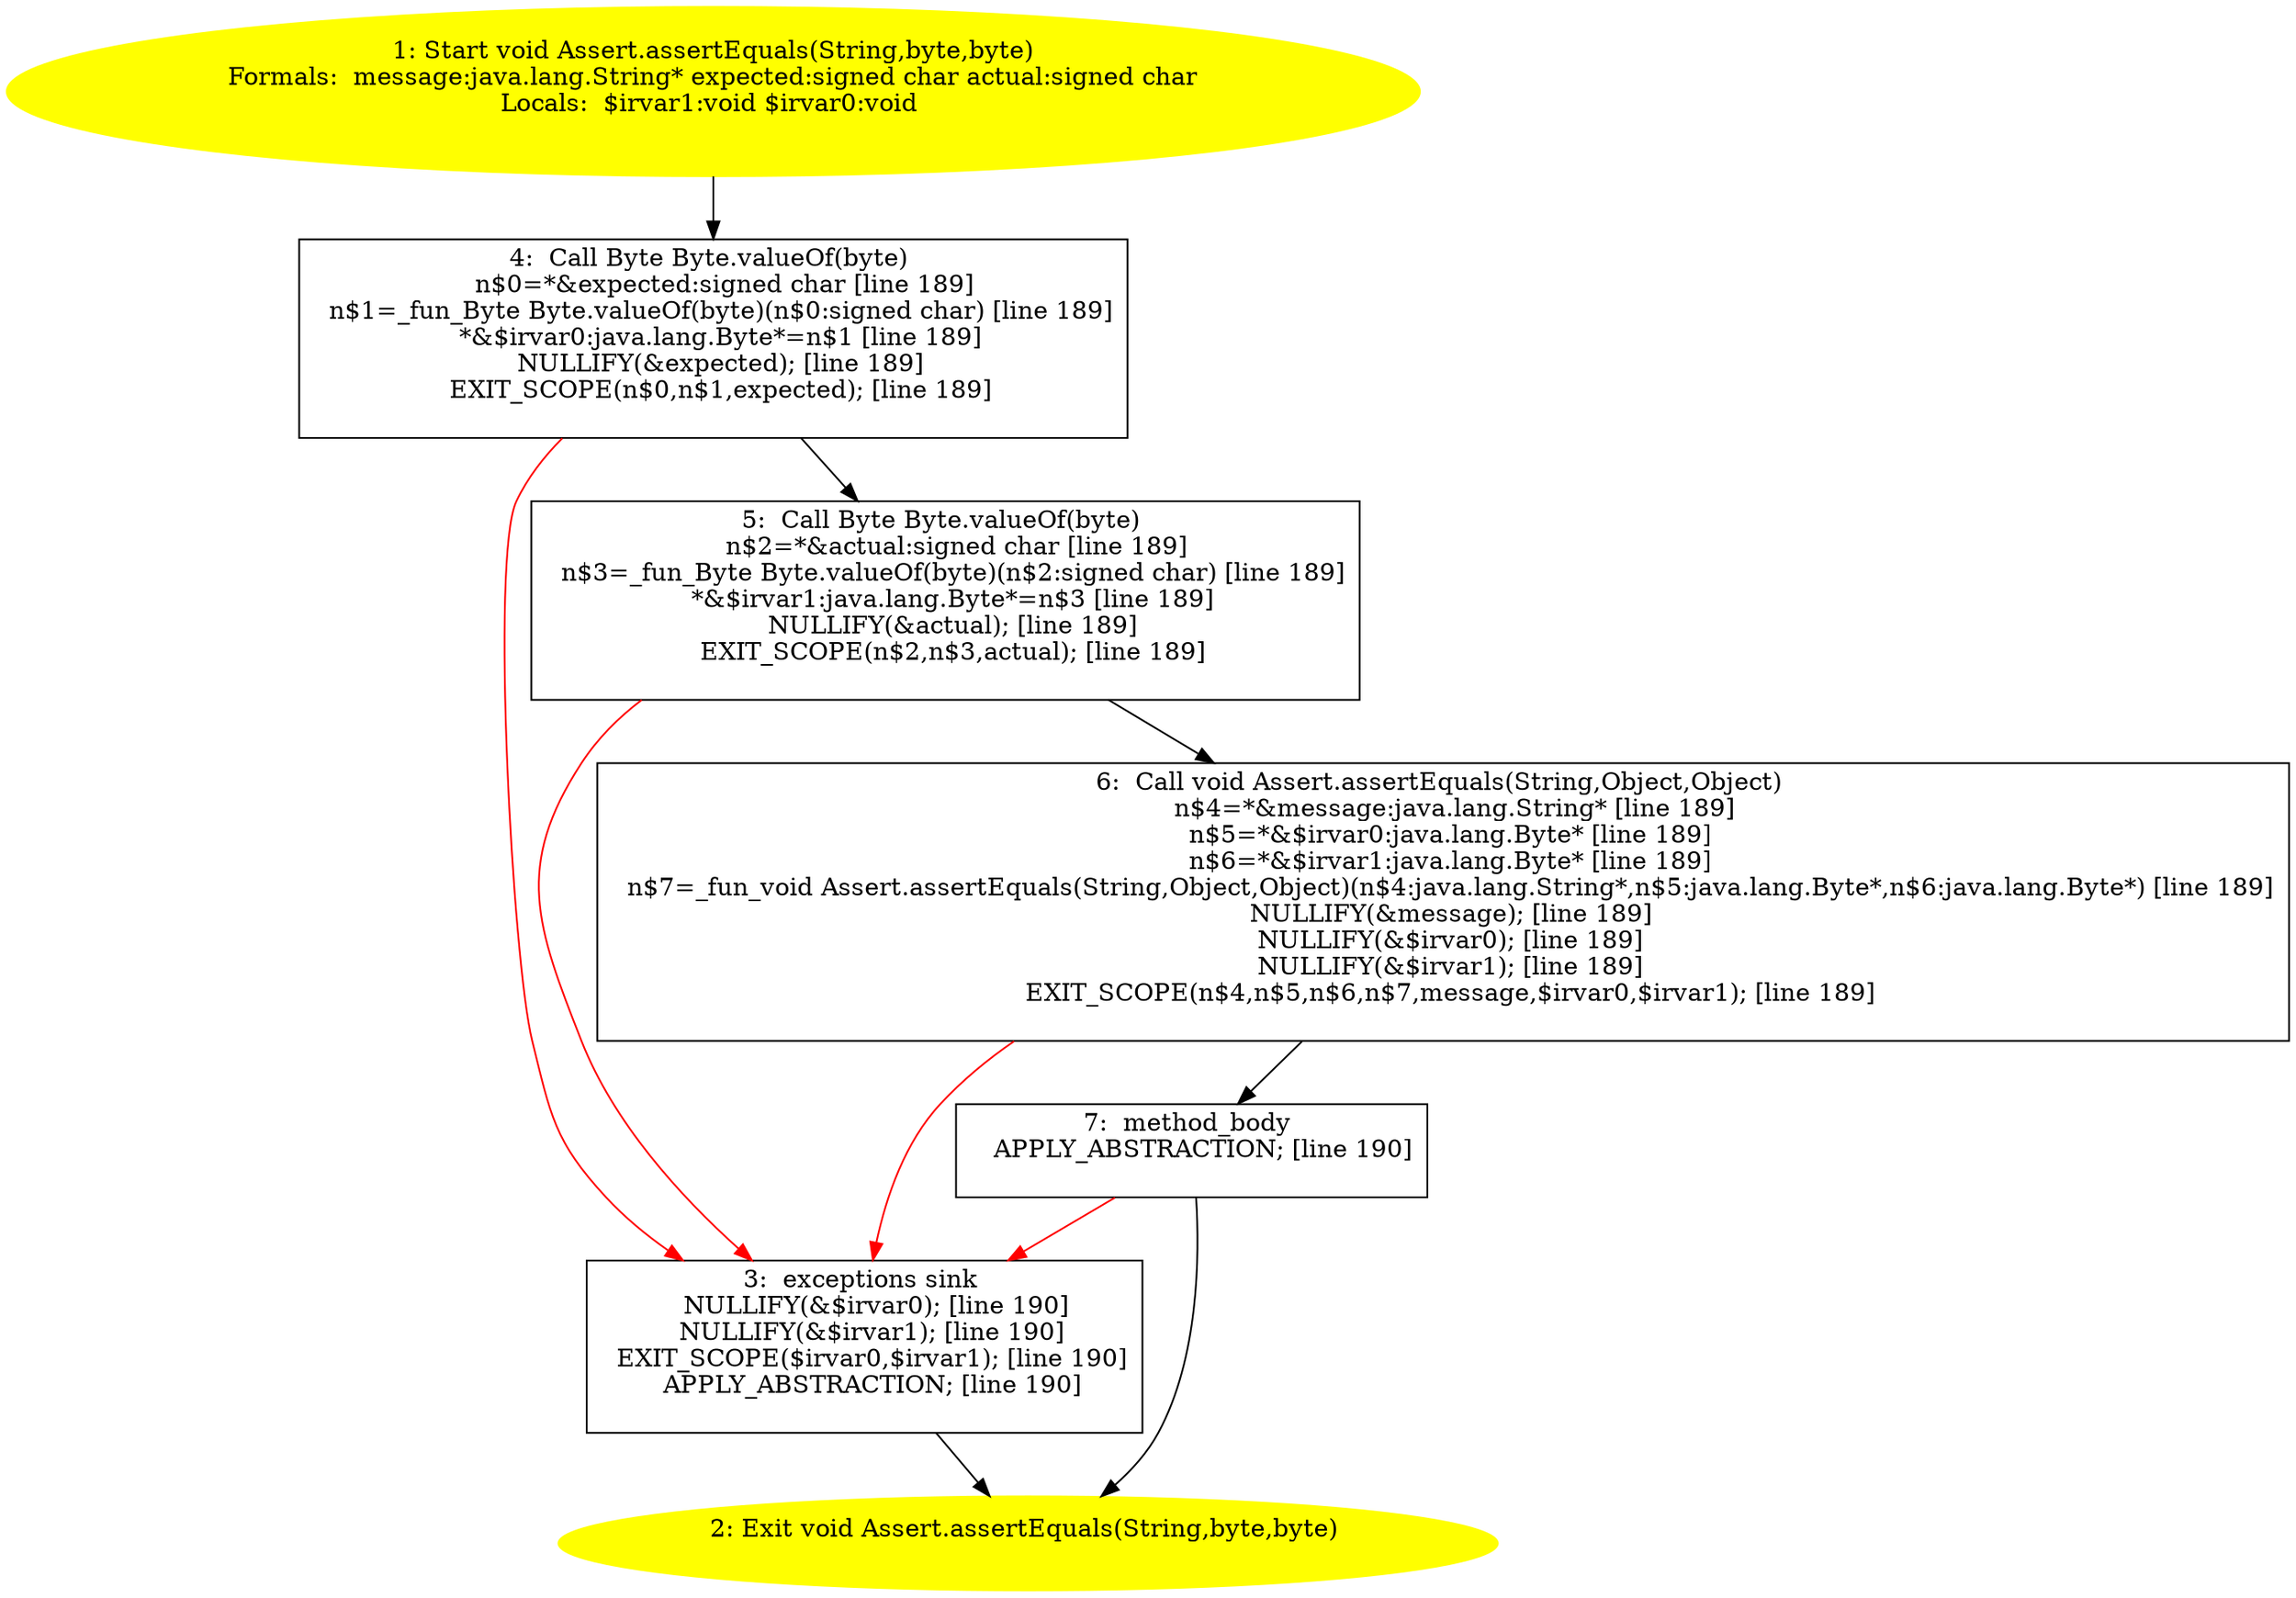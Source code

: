 /* @generated */
digraph cfg {
"junit.framework.Assert.assertEquals(java.lang.String,byte,byte):void.3487c469f958d11771a532f13ed61ef1_1" [label="1: Start void Assert.assertEquals(String,byte,byte)\nFormals:  message:java.lang.String* expected:signed char actual:signed char\nLocals:  $irvar1:void $irvar0:void \n  " color=yellow style=filled]
	

	 "junit.framework.Assert.assertEquals(java.lang.String,byte,byte):void.3487c469f958d11771a532f13ed61ef1_1" -> "junit.framework.Assert.assertEquals(java.lang.String,byte,byte):void.3487c469f958d11771a532f13ed61ef1_4" ;
"junit.framework.Assert.assertEquals(java.lang.String,byte,byte):void.3487c469f958d11771a532f13ed61ef1_2" [label="2: Exit void Assert.assertEquals(String,byte,byte) \n  " color=yellow style=filled]
	

"junit.framework.Assert.assertEquals(java.lang.String,byte,byte):void.3487c469f958d11771a532f13ed61ef1_3" [label="3:  exceptions sink \n   NULLIFY(&$irvar0); [line 190]\n  NULLIFY(&$irvar1); [line 190]\n  EXIT_SCOPE($irvar0,$irvar1); [line 190]\n  APPLY_ABSTRACTION; [line 190]\n " shape="box"]
	

	 "junit.framework.Assert.assertEquals(java.lang.String,byte,byte):void.3487c469f958d11771a532f13ed61ef1_3" -> "junit.framework.Assert.assertEquals(java.lang.String,byte,byte):void.3487c469f958d11771a532f13ed61ef1_2" ;
"junit.framework.Assert.assertEquals(java.lang.String,byte,byte):void.3487c469f958d11771a532f13ed61ef1_4" [label="4:  Call Byte Byte.valueOf(byte) \n   n$0=*&expected:signed char [line 189]\n  n$1=_fun_Byte Byte.valueOf(byte)(n$0:signed char) [line 189]\n  *&$irvar0:java.lang.Byte*=n$1 [line 189]\n  NULLIFY(&expected); [line 189]\n  EXIT_SCOPE(n$0,n$1,expected); [line 189]\n " shape="box"]
	

	 "junit.framework.Assert.assertEquals(java.lang.String,byte,byte):void.3487c469f958d11771a532f13ed61ef1_4" -> "junit.framework.Assert.assertEquals(java.lang.String,byte,byte):void.3487c469f958d11771a532f13ed61ef1_5" ;
	 "junit.framework.Assert.assertEquals(java.lang.String,byte,byte):void.3487c469f958d11771a532f13ed61ef1_4" -> "junit.framework.Assert.assertEquals(java.lang.String,byte,byte):void.3487c469f958d11771a532f13ed61ef1_3" [color="red" ];
"junit.framework.Assert.assertEquals(java.lang.String,byte,byte):void.3487c469f958d11771a532f13ed61ef1_5" [label="5:  Call Byte Byte.valueOf(byte) \n   n$2=*&actual:signed char [line 189]\n  n$3=_fun_Byte Byte.valueOf(byte)(n$2:signed char) [line 189]\n  *&$irvar1:java.lang.Byte*=n$3 [line 189]\n  NULLIFY(&actual); [line 189]\n  EXIT_SCOPE(n$2,n$3,actual); [line 189]\n " shape="box"]
	

	 "junit.framework.Assert.assertEquals(java.lang.String,byte,byte):void.3487c469f958d11771a532f13ed61ef1_5" -> "junit.framework.Assert.assertEquals(java.lang.String,byte,byte):void.3487c469f958d11771a532f13ed61ef1_6" ;
	 "junit.framework.Assert.assertEquals(java.lang.String,byte,byte):void.3487c469f958d11771a532f13ed61ef1_5" -> "junit.framework.Assert.assertEquals(java.lang.String,byte,byte):void.3487c469f958d11771a532f13ed61ef1_3" [color="red" ];
"junit.framework.Assert.assertEquals(java.lang.String,byte,byte):void.3487c469f958d11771a532f13ed61ef1_6" [label="6:  Call void Assert.assertEquals(String,Object,Object) \n   n$4=*&message:java.lang.String* [line 189]\n  n$5=*&$irvar0:java.lang.Byte* [line 189]\n  n$6=*&$irvar1:java.lang.Byte* [line 189]\n  n$7=_fun_void Assert.assertEquals(String,Object,Object)(n$4:java.lang.String*,n$5:java.lang.Byte*,n$6:java.lang.Byte*) [line 189]\n  NULLIFY(&message); [line 189]\n  NULLIFY(&$irvar0); [line 189]\n  NULLIFY(&$irvar1); [line 189]\n  EXIT_SCOPE(n$4,n$5,n$6,n$7,message,$irvar0,$irvar1); [line 189]\n " shape="box"]
	

	 "junit.framework.Assert.assertEquals(java.lang.String,byte,byte):void.3487c469f958d11771a532f13ed61ef1_6" -> "junit.framework.Assert.assertEquals(java.lang.String,byte,byte):void.3487c469f958d11771a532f13ed61ef1_7" ;
	 "junit.framework.Assert.assertEquals(java.lang.String,byte,byte):void.3487c469f958d11771a532f13ed61ef1_6" -> "junit.framework.Assert.assertEquals(java.lang.String,byte,byte):void.3487c469f958d11771a532f13ed61ef1_3" [color="red" ];
"junit.framework.Assert.assertEquals(java.lang.String,byte,byte):void.3487c469f958d11771a532f13ed61ef1_7" [label="7:  method_body \n   APPLY_ABSTRACTION; [line 190]\n " shape="box"]
	

	 "junit.framework.Assert.assertEquals(java.lang.String,byte,byte):void.3487c469f958d11771a532f13ed61ef1_7" -> "junit.framework.Assert.assertEquals(java.lang.String,byte,byte):void.3487c469f958d11771a532f13ed61ef1_2" ;
	 "junit.framework.Assert.assertEquals(java.lang.String,byte,byte):void.3487c469f958d11771a532f13ed61ef1_7" -> "junit.framework.Assert.assertEquals(java.lang.String,byte,byte):void.3487c469f958d11771a532f13ed61ef1_3" [color="red" ];
}
